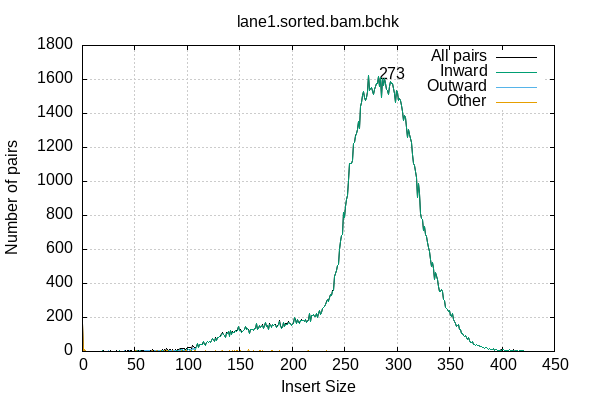 
            set terminal png size 600,400 truecolor
            set output "data/lane1-plots/insert-size.png"
            set grid xtics ytics y2tics back lc rgb "#cccccc"
            set rmargin 5
            set label sprintf("%d",273) at 273+10,1625
            set ylabel  "Number of pairs"
            set xlabel  "Insert Size"
            set title "lane1.sorted.bam.bchk" noenhanced
            plot \
                '-' with lines lc rgb 'black' title 'All pairs', \
                '-' with lines title 'Inward', \
                '-' with lines title 'Outward', \
                '-' with lines title 'Other'
        0	167
1	0
2	11
3	3
4	1
5	2
6	0
7	0
8	0
9	0
10	0
11	1
12	1
13	0
14	1
15	1
16	0
17	0
18	0
19	7
20	5
21	2
22	0
23	2
24	0
25	3
26	1
27	4
28	2
29	2
30	0
31	2
32	3
33	0
34	2
35	5
36	2
37	2
38	0
39	0
40	6
41	4
42	0
43	3
44	3
45	7
46	4
47	3
48	2
49	1
50	2
51	7
52	5
53	4
54	5
55	4
56	3
57	3
58	3
59	4
60	7
61	4
62	7
63	7
64	4
65	3
66	2
67	9
68	5
69	7
70	6
71	7
72	8
73	7
74	6
75	7
76	10
77	5
78	13
79	4
80	17
81	14
82	7
83	10
84	13
85	8
86	12
87	8
88	7
89	9
90	6
91	11
92	14
93	19
94	20
95	18
96	15
97	17
98	14
99	15
100	22
101	24
102	23
103	26
104	19
105	33
106	32
107	26
108	24
109	30
110	49
111	25
112	41
113	40
114	46
115	60
116	44
117	41
118	53
119	59
120	55
121	60
122	52
123	66
124	79
125	71
126	60
127	83
128	64
129	85
130	83
131	89
132	93
133	111
134	100
135	95
136	81
137	109
138	108
139	116
140	93
141	124
142	104
143	117
144	114
145	116
146	125
147	122
148	129
149	147
150	123
151	128
152	115
153	120
154	129
155	147
156	134
157	136
158	130
159	105
160	127
161	129
162	131
163	126
164	133
165	134
166	165
167	129
168	134
169	154
170	143
171	146
172	158
173	135
174	171
175	146
176	151
177	131
178	162
179	151
180	145
181	160
182	153
183	157
184	156
185	144
186	150
187	160
188	182
189	150
190	139
191	144
192	171
193	146
194	163
195	163
196	174
197	163
198	167
199	155
200	160
201	168
202	199
203	186
204	166
205	190
206	170
207	168
208	182
209	186
210	183
211	183
212	175
213	191
214	173
215	188
216	226
217	179
218	214
219	212
220	220
221	205
222	208
223	224
224	199
225	223
226	242
227	218
228	229
229	250
230	258
231	264
232	275
233	294
234	308
235	298
236	334
237	331
238	356
239	357
240	439
241	460
242	478
243	508
244	514
245	600
246	647
247	685
248	687
249	816
250	789
251	851
252	895
253	915
254	1003
255	1104
256	1106
257	1124
258	1221
259	1229
260	1268
261	1284
262	1303
263	1354
264	1313
265	1442
266	1467
267	1505
268	1532
269	1493
270	1474
271	1496
272	1527
273	1625
274	1535
275	1545
276	1553
277	1513
278	1541
279	1557
280	1579
281	1575
282	1616
283	1560
284	1609
285	1496
286	1608
287	1562
288	1607
289	1577
290	1543
291	1537
292	1511
293	1560
294	1587
295	1578
296	1578
297	1517
298	1467
299	1535
300	1521
301	1474
302	1489
303	1474
304	1448
305	1413
306	1360
307	1390
308	1378
309	1317
310	1257
311	1304
312	1274
313	1255
314	1229
315	1158
316	1103
317	1096
318	1021
319	908
320	989
321	928
322	812
323	785
324	779
325	711
326	737
327	687
328	674
329	644
330	610
331	589
332	544
333	502
334	522
335	487
336	421
337	463
338	421
339	385
340	352
341	353
342	362
343	352
344	307
345	301
346	257
347	250
348	249
349	234
350	239
351	211
352	205
353	226
354	190
355	177
356	163
357	149
358	160
359	128
360	131
361	105
362	103
363	94
364	87
365	96
366	81
367	71
368	83
369	65
370	55
371	54
372	56
373	43
374	43
375	33
376	40
377	37
378	34
379	29
380	30
381	24
382	22
383	19
384	25
385	22
386	19
387	13
388	16
389	14
390	14
391	10
392	15
393	7
394	12
395	11
396	6
397	8
398	8
399	9
400	9
401	12
402	4
403	8
404	4
405	5
406	8
407	11
408	3
409	6
410	4
411	9
412	2
413	4
414	4
415	6
416	2
417	4
418	4
419	7
420	4
end
0	0
1	0
2	0
3	0
4	0
5	0
6	0
7	0
8	0
9	0
10	0
11	0
12	0
13	0
14	0
15	0
16	0
17	0
18	0
19	5
20	2
21	1
22	0
23	0
24	0
25	0
26	0
27	2
28	0
29	0
30	0
31	0
32	1
33	0
34	1
35	3
36	0
37	1
38	0
39	0
40	1
41	1
42	0
43	0
44	2
45	3
46	0
47	0
48	1
49	1
50	0
51	1
52	3
53	2
54	0
55	3
56	0
57	0
58	0
59	0
60	1
61	0
62	3
63	3
64	0
65	1
66	2
67	3
68	1
69	3
70	3
71	0
72	3
73	2
74	1
75	3
76	2
77	3
78	3
79	2
80	7
81	7
82	5
83	4
84	6
85	2
86	7
87	3
88	2
89	5
90	4
91	8
92	7
93	10
94	8
95	7
96	7
97	9
98	7
99	4
100	16
101	9
102	14
103	9
104	7
105	15
106	17
107	5
108	14
109	28
110	47
111	24
112	40
113	40
114	43
115	59
116	44
117	36
118	51
119	58
120	54
121	57
122	50
123	64
124	77
125	68
126	60
127	79
128	63
129	83
130	81
131	89
132	91
133	106
134	99
135	93
136	80
137	108
138	106
139	116
140	90
141	122
142	102
143	114
144	112
145	111
146	123
147	118
148	126
149	145
150	122
151	125
152	114
153	120
154	129
155	146
156	132
157	135
158	121
159	103
160	127
161	128
162	130
163	123
164	133
165	134
166	163
167	129
168	134
169	150
170	140
171	146
172	154
173	133
174	170
175	146
176	151
177	131
178	160
179	151
180	142
181	156
182	152
183	157
184	154
185	143
186	149
187	159
188	179
189	149
190	138
191	144
192	171
193	145
194	161
195	161
196	173
197	163
198	167
199	154
200	160
201	167
202	199
203	184
204	166
205	190
206	169
207	167
208	180
209	185
210	183
211	183
212	175
213	190
214	173
215	185
216	224
217	178
218	212
219	212
220	220
221	204
222	208
223	224
224	199
225	221
226	241
227	217
228	227
229	250
230	257
231	264
232	274
233	290
234	306
235	297
236	334
237	331
238	355
239	356
240	439
241	459
242	478
243	508
244	514
245	600
246	645
247	685
248	687
249	816
250	789
251	850
252	895
253	915
254	1003
255	1104
256	1106
257	1124
258	1221
259	1229
260	1267
261	1284
262	1303
263	1353
264	1313
265	1442
266	1466
267	1504
268	1532
269	1493
270	1474
271	1496
272	1526
273	1625
274	1535
275	1545
276	1553
277	1513
278	1541
279	1557
280	1578
281	1575
282	1616
283	1560
284	1609
285	1496
286	1608
287	1562
288	1607
289	1577
290	1543
291	1537
292	1511
293	1560
294	1587
295	1578
296	1578
297	1517
298	1467
299	1535
300	1521
301	1474
302	1489
303	1474
304	1448
305	1413
306	1360
307	1390
308	1377
309	1317
310	1257
311	1304
312	1274
313	1255
314	1229
315	1158
316	1103
317	1096
318	1021
319	908
320	988
321	928
322	812
323	785
324	779
325	711
326	737
327	687
328	674
329	644
330	610
331	589
332	544
333	502
334	522
335	487
336	421
337	463
338	421
339	385
340	351
341	353
342	362
343	352
344	307
345	301
346	257
347	250
348	249
349	234
350	239
351	211
352	205
353	226
354	190
355	177
356	163
357	149
358	160
359	128
360	131
361	105
362	103
363	94
364	87
365	96
366	81
367	71
368	83
369	65
370	55
371	54
372	56
373	43
374	43
375	33
376	40
377	37
378	34
379	28
380	30
381	24
382	22
383	19
384	24
385	22
386	19
387	12
388	16
389	14
390	14
391	10
392	15
393	7
394	12
395	11
396	6
397	8
398	8
399	8
400	9
401	12
402	4
403	8
404	4
405	5
406	8
407	10
408	3
409	6
410	4
411	8
412	2
413	4
414	4
415	6
416	2
417	4
418	4
419	7
420	4
end
0	0
1	0
2	1
3	0
4	0
5	0
6	0
7	0
8	0
9	0
10	0
11	1
12	0
13	0
14	1
15	1
16	0
17	0
18	0
19	1
20	2
21	0
22	0
23	1
24	0
25	3
26	1
27	1
28	1
29	0
30	0
31	1
32	1
33	0
34	0
35	0
36	1
37	1
38	0
39	0
40	3
41	2
42	0
43	2
44	0
45	3
46	2
47	1
48	1
49	0
50	2
51	3
52	2
53	2
54	3
55	0
56	1
57	1
58	2
59	4
60	4
61	4
62	4
63	4
64	3
65	1
66	0
67	3
68	2
69	3
70	3
71	2
72	4
73	4
74	2
75	2
76	6
77	2
78	7
79	2
80	7
81	4
82	2
83	5
84	5
85	6
86	2
87	3
88	3
89	3
90	1
91	2
92	5
93	8
94	9
95	11
96	6
97	7
98	4
99	8
100	6
101	14
102	8
103	14
104	11
105	17
106	15
107	17
108	6
109	0
110	0
111	0
112	0
113	0
114	1
115	0
116	0
117	0
118	0
119	0
120	0
121	1
122	0
123	0
124	0
125	1
126	0
127	0
128	0
129	0
130	0
131	0
132	0
133	0
134	0
135	0
136	0
137	0
138	0
139	0
140	0
141	0
142	0
143	0
144	0
145	1
146	0
147	0
148	0
149	0
150	0
151	0
152	0
153	0
154	0
155	0
156	0
157	0
158	0
159	0
160	0
161	0
162	0
163	0
164	0
165	0
166	0
167	0
168	0
169	0
170	0
171	0
172	0
173	0
174	0
175	0
176	0
177	0
178	0
179	0
180	0
181	0
182	0
183	0
184	0
185	0
186	0
187	0
188	0
189	0
190	0
191	0
192	0
193	0
194	0
195	0
196	0
197	0
198	0
199	1
200	0
201	0
202	0
203	1
204	0
205	0
206	0
207	0
208	0
209	0
210	0
211	0
212	0
213	0
214	0
215	0
216	1
217	0
218	0
219	0
220	0
221	1
222	0
223	0
224	0
225	0
226	1
227	0
228	1
229	0
230	0
231	0
232	0
233	0
234	2
235	0
236	0
237	0
238	0
239	0
240	0
241	0
242	0
243	0
244	0
245	0
246	0
247	0
248	0
249	0
250	0
251	0
252	0
253	0
254	0
255	0
256	0
257	0
258	0
259	0
260	0
261	0
262	0
263	1
264	0
265	0
266	0
267	0
268	0
269	0
270	0
271	0
272	0
273	0
274	0
275	0
276	0
277	0
278	0
279	0
280	0
281	0
282	0
283	0
284	0
285	0
286	0
287	0
288	0
289	0
290	0
291	0
292	0
293	0
294	0
295	0
296	0
297	0
298	0
299	0
300	0
301	0
302	0
303	0
304	0
305	0
306	0
307	0
308	1
309	0
310	0
311	0
312	0
313	0
314	0
315	0
316	0
317	0
318	0
319	0
320	0
321	0
322	0
323	0
324	0
325	0
326	0
327	0
328	0
329	0
330	0
331	0
332	0
333	0
334	0
335	0
336	0
337	0
338	0
339	0
340	1
341	0
342	0
343	0
344	0
345	0
346	0
347	0
348	0
349	0
350	0
351	0
352	0
353	0
354	0
355	0
356	0
357	0
358	0
359	0
360	0
361	0
362	0
363	0
364	0
365	0
366	0
367	0
368	0
369	0
370	0
371	0
372	0
373	0
374	0
375	0
376	0
377	0
378	0
379	0
380	0
381	0
382	0
383	0
384	0
385	0
386	0
387	0
388	0
389	0
390	0
391	0
392	0
393	0
394	0
395	0
396	0
397	0
398	0
399	1
400	0
401	0
402	0
403	0
404	0
405	0
406	0
407	0
408	0
409	0
410	0
411	0
412	0
413	0
414	0
415	0
416	0
417	0
418	0
419	0
420	0
end
0	167
1	0
2	10
3	3
4	1
5	2
6	0
7	0
8	0
9	0
10	0
11	0
12	1
13	0
14	0
15	0
16	0
17	0
18	0
19	1
20	1
21	1
22	0
23	1
24	0
25	0
26	0
27	1
28	1
29	2
30	0
31	1
32	1
33	0
34	1
35	2
36	1
37	0
38	0
39	0
40	2
41	1
42	0
43	1
44	1
45	1
46	2
47	2
48	0
49	0
50	0
51	3
52	0
53	0
54	2
55	1
56	2
57	2
58	1
59	0
60	2
61	0
62	0
63	0
64	1
65	1
66	0
67	3
68	2
69	1
70	0
71	5
72	1
73	1
74	3
75	2
76	2
77	0
78	3
79	0
80	3
81	3
82	0
83	1
84	2
85	0
86	3
87	2
88	2
89	1
90	1
91	1
92	2
93	1
94	3
95	0
96	2
97	1
98	3
99	3
100	0
101	1
102	1
103	3
104	1
105	1
106	0
107	4
108	4
109	2
110	2
111	1
112	1
113	0
114	2
115	1
116	0
117	5
118	2
119	1
120	1
121	2
122	2
123	2
124	2
125	2
126	0
127	4
128	1
129	2
130	2
131	0
132	2
133	5
134	1
135	2
136	1
137	1
138	2
139	0
140	3
141	2
142	2
143	3
144	2
145	4
146	2
147	4
148	3
149	2
150	1
151	3
152	1
153	0
154	0
155	1
156	2
157	1
158	9
159	2
160	0
161	1
162	1
163	3
164	0
165	0
166	2
167	0
168	0
169	4
170	3
171	0
172	4
173	2
174	1
175	0
176	0
177	0
178	2
179	0
180	3
181	4
182	1
183	0
184	2
185	1
186	1
187	1
188	3
189	1
190	1
191	0
192	0
193	1
194	2
195	2
196	1
197	0
198	0
199	0
200	0
201	1
202	0
203	1
204	0
205	0
206	1
207	1
208	2
209	1
210	0
211	0
212	0
213	1
214	0
215	3
216	1
217	1
218	2
219	0
220	0
221	0
222	0
223	0
224	0
225	2
226	0
227	1
228	1
229	0
230	1
231	0
232	1
233	4
234	0
235	1
236	0
237	0
238	1
239	1
240	0
241	1
242	0
243	0
244	0
245	0
246	2
247	0
248	0
249	0
250	0
251	1
252	0
253	0
254	0
255	0
256	0
257	0
258	0
259	0
260	1
261	0
262	0
263	0
264	0
265	0
266	1
267	1
268	0
269	0
270	0
271	0
272	1
273	0
274	0
275	0
276	0
277	0
278	0
279	0
280	1
281	0
282	0
283	0
284	0
285	0
286	0
287	0
288	0
289	0
290	0
291	0
292	0
293	0
294	0
295	0
296	0
297	0
298	0
299	0
300	0
301	0
302	0
303	0
304	0
305	0
306	0
307	0
308	0
309	0
310	0
311	0
312	0
313	0
314	0
315	0
316	0
317	0
318	0
319	0
320	1
321	0
322	0
323	0
324	0
325	0
326	0
327	0
328	0
329	0
330	0
331	0
332	0
333	0
334	0
335	0
336	0
337	0
338	0
339	0
340	0
341	0
342	0
343	0
344	0
345	0
346	0
347	0
348	0
349	0
350	0
351	0
352	0
353	0
354	0
355	0
356	0
357	0
358	0
359	0
360	0
361	0
362	0
363	0
364	0
365	0
366	0
367	0
368	0
369	0
370	0
371	0
372	0
373	0
374	0
375	0
376	0
377	0
378	0
379	1
380	0
381	0
382	0
383	0
384	1
385	0
386	0
387	1
388	0
389	0
390	0
391	0
392	0
393	0
394	0
395	0
396	0
397	0
398	0
399	0
400	0
401	0
402	0
403	0
404	0
405	0
406	0
407	1
408	0
409	0
410	0
411	1
412	0
413	0
414	0
415	0
416	0
417	0
418	0
419	0
420	0
end
